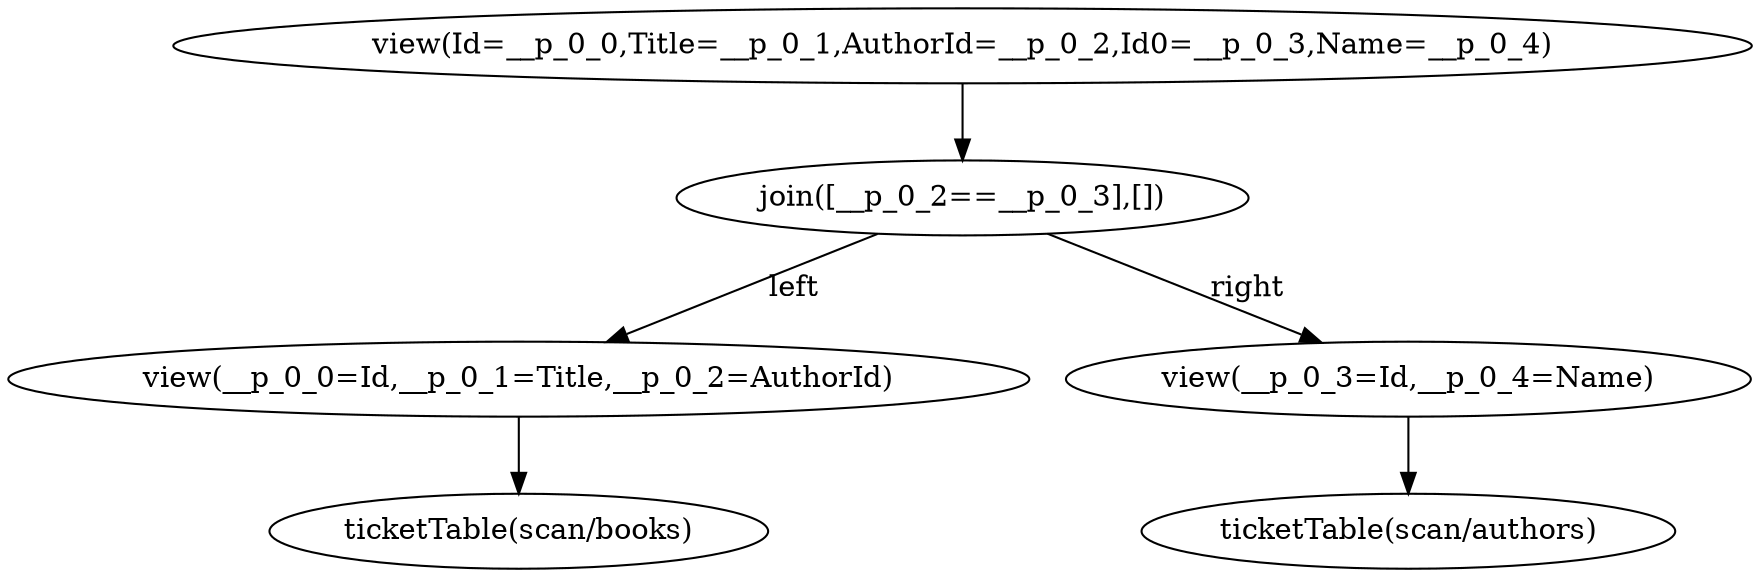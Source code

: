 digraph {
"op_0" ["label"="ticketTable(scan/books)"]
"op_1" ["label"="ticketTable(scan/authors)"]
"op_2" ["label"="view(__p_0_0=Id,__p_0_1=Title,__p_0_2=AuthorId)"]
"op_3" ["label"="view(__p_0_3=Id,__p_0_4=Name)"]
"op_4" ["label"="join([__p_0_2==__p_0_3],[])"]
"op_5" ["label"="view(Id=__p_0_0,Title=__p_0_1,AuthorId=__p_0_2,Id0=__p_0_3,Name=__p_0_4)"]
"op_2" -> "op_0"
"op_3" -> "op_1"
"op_4" -> "op_2" ["label"="left"]
"op_4" -> "op_3" ["label"="right"]
"op_5" -> "op_4"
}